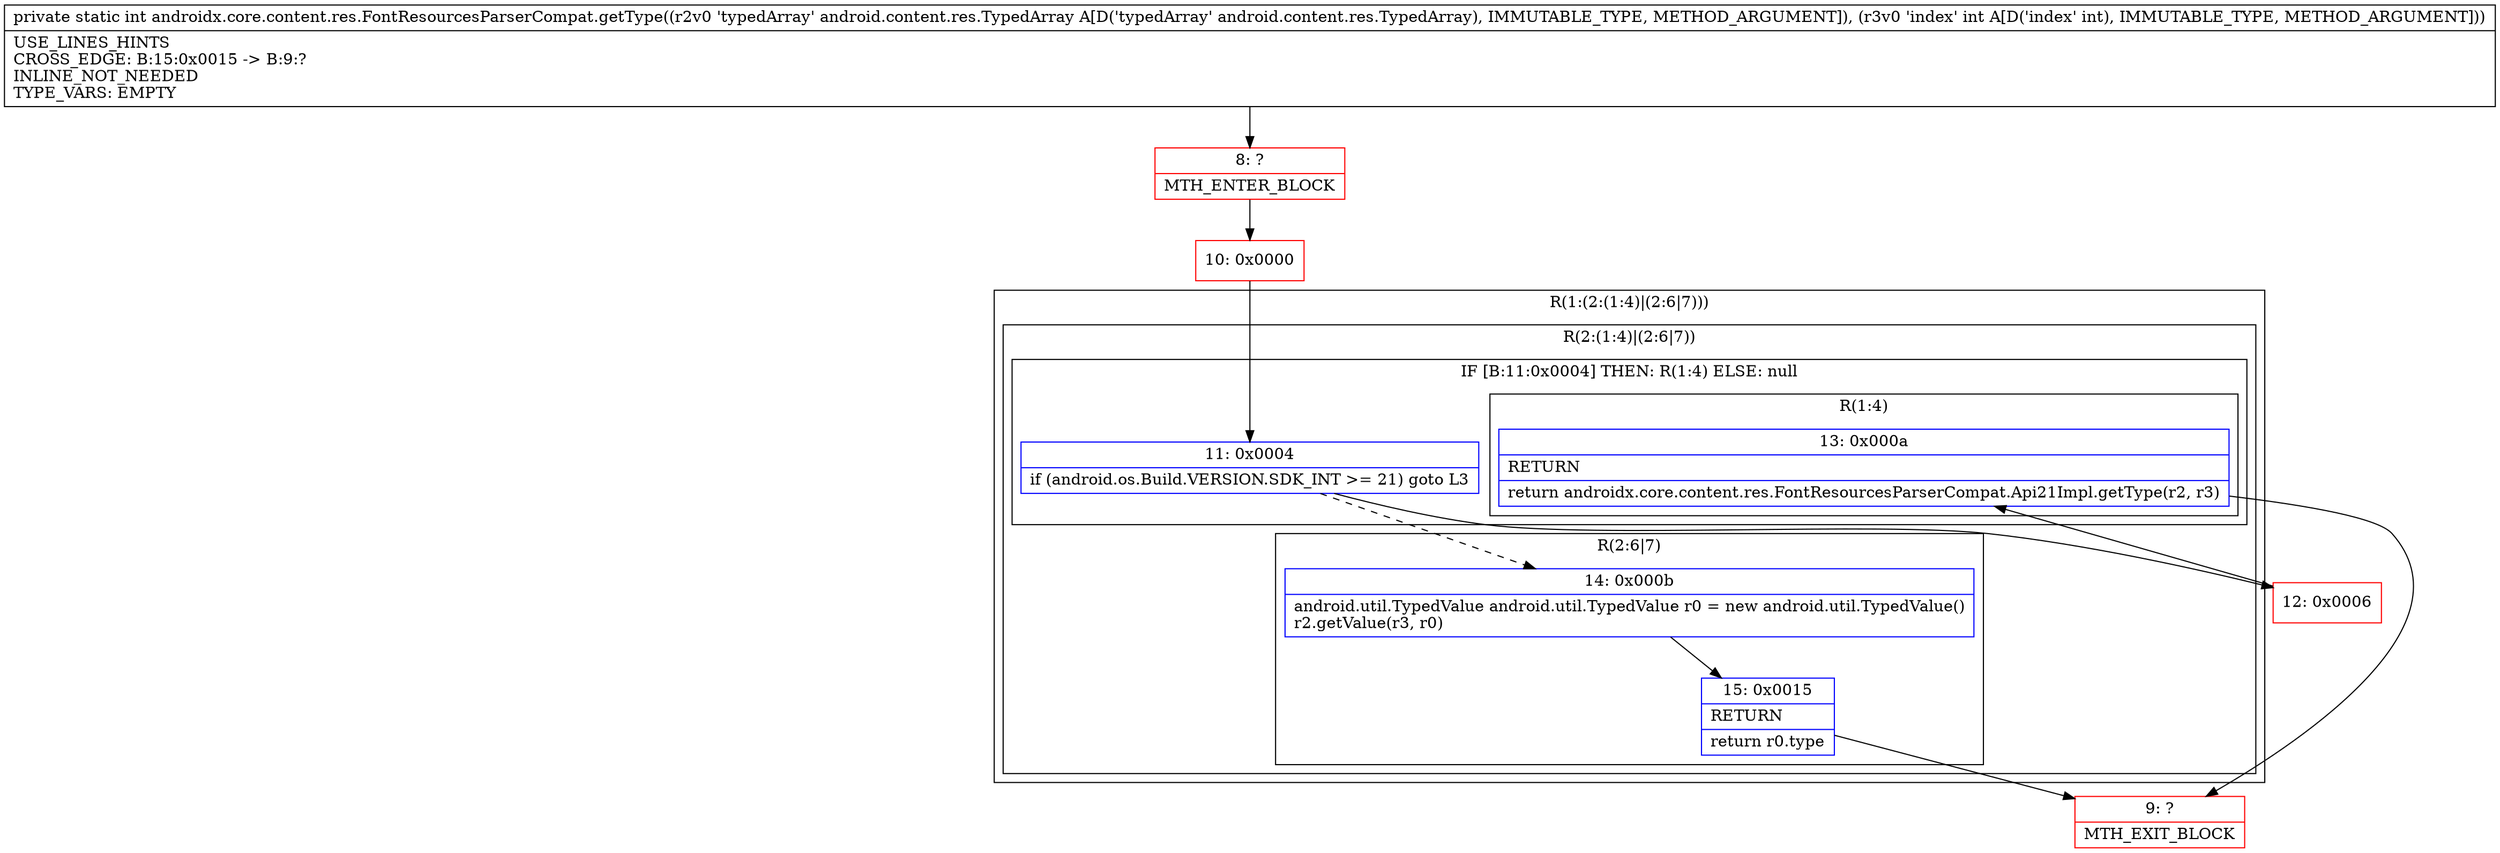 digraph "CFG forandroidx.core.content.res.FontResourcesParserCompat.getType(Landroid\/content\/res\/TypedArray;I)I" {
subgraph cluster_Region_59472816 {
label = "R(1:(2:(1:4)|(2:6|7)))";
node [shape=record,color=blue];
subgraph cluster_Region_1450752603 {
label = "R(2:(1:4)|(2:6|7))";
node [shape=record,color=blue];
subgraph cluster_IfRegion_1117468641 {
label = "IF [B:11:0x0004] THEN: R(1:4) ELSE: null";
node [shape=record,color=blue];
Node_11 [shape=record,label="{11\:\ 0x0004|if (android.os.Build.VERSION.SDK_INT \>= 21) goto L3\l}"];
subgraph cluster_Region_1654624668 {
label = "R(1:4)";
node [shape=record,color=blue];
Node_13 [shape=record,label="{13\:\ 0x000a|RETURN\l|return androidx.core.content.res.FontResourcesParserCompat.Api21Impl.getType(r2, r3)\l}"];
}
}
subgraph cluster_Region_285724231 {
label = "R(2:6|7)";
node [shape=record,color=blue];
Node_14 [shape=record,label="{14\:\ 0x000b|android.util.TypedValue android.util.TypedValue r0 = new android.util.TypedValue()\lr2.getValue(r3, r0)\l}"];
Node_15 [shape=record,label="{15\:\ 0x0015|RETURN\l|return r0.type\l}"];
}
}
}
Node_8 [shape=record,color=red,label="{8\:\ ?|MTH_ENTER_BLOCK\l}"];
Node_10 [shape=record,color=red,label="{10\:\ 0x0000}"];
Node_12 [shape=record,color=red,label="{12\:\ 0x0006}"];
Node_9 [shape=record,color=red,label="{9\:\ ?|MTH_EXIT_BLOCK\l}"];
MethodNode[shape=record,label="{private static int androidx.core.content.res.FontResourcesParserCompat.getType((r2v0 'typedArray' android.content.res.TypedArray A[D('typedArray' android.content.res.TypedArray), IMMUTABLE_TYPE, METHOD_ARGUMENT]), (r3v0 'index' int A[D('index' int), IMMUTABLE_TYPE, METHOD_ARGUMENT]))  | USE_LINES_HINTS\lCROSS_EDGE: B:15:0x0015 \-\> B:9:?\lINLINE_NOT_NEEDED\lTYPE_VARS: EMPTY\l}"];
MethodNode -> Node_8;Node_11 -> Node_12;
Node_11 -> Node_14[style=dashed];
Node_13 -> Node_9;
Node_14 -> Node_15;
Node_15 -> Node_9;
Node_8 -> Node_10;
Node_10 -> Node_11;
Node_12 -> Node_13;
}

